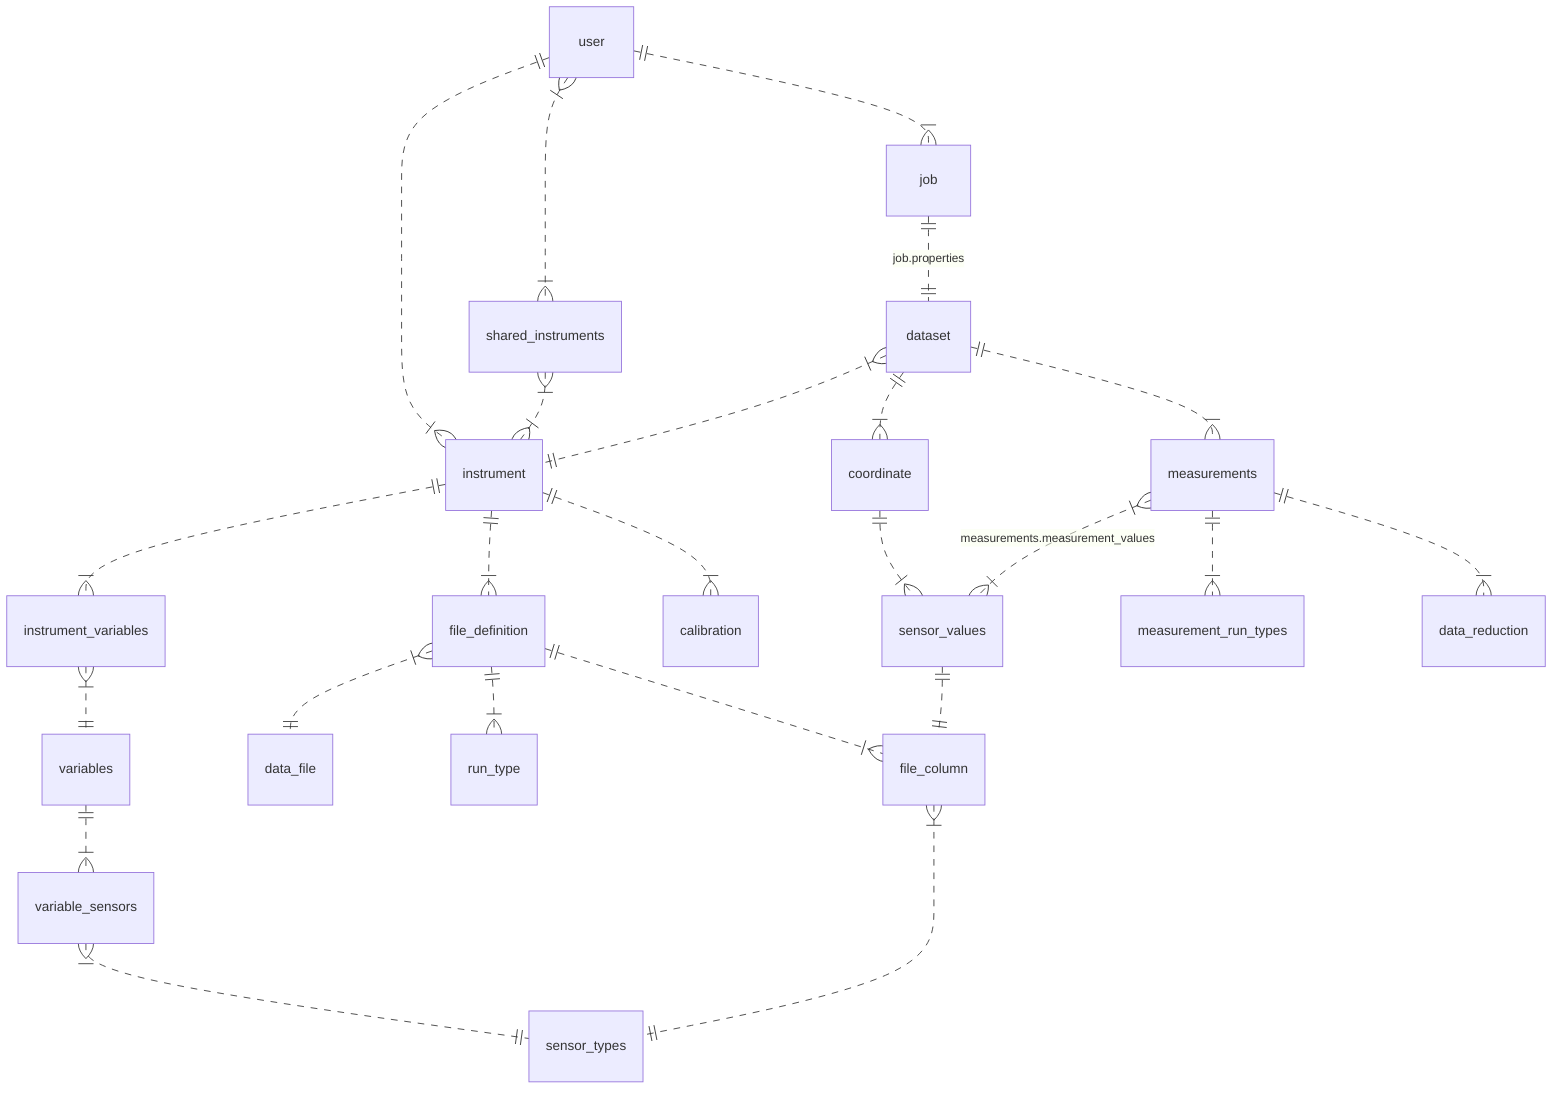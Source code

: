 erDiagram
  instrument ||..|{ instrument_variables : ""
  instrument_variables }|..|| variables : ""
  instrument ||..|{ file_definition : ""

  variables ||..|{ variable_sensors : ""
  variable_sensors }|..|| sensor_types : ""

  user ||..|{ instrument : ""
  user }|..|{ shared_instruments : ""
  shared_instruments }|..|{ instrument : ""

  instrument ||..|{ calibration : ""

  file_definition }|..|| data_file : ""
  file_definition ||..|{ run_type : ""
  file_definition ||..|{ file_column : ""

  file_column }|..|| sensor_types : ""

  dataset }|..|| instrument : ""
  dataset ||..|{ measurements : ""
  
  dataset ||..|{ coordinate : ""
  coordinate ||..|{ sensor_values : ""

  sensor_values ||..|| file_column : ""

  measurements }|..|{ sensor_values : "measurements.measurement_values"
  measurements ||..|{ measurement_run_types : ""

  measurements ||..|{ data_reduction : ""

  user ||..|{ job : ""
  job ||..|| dataset : "job.properties"